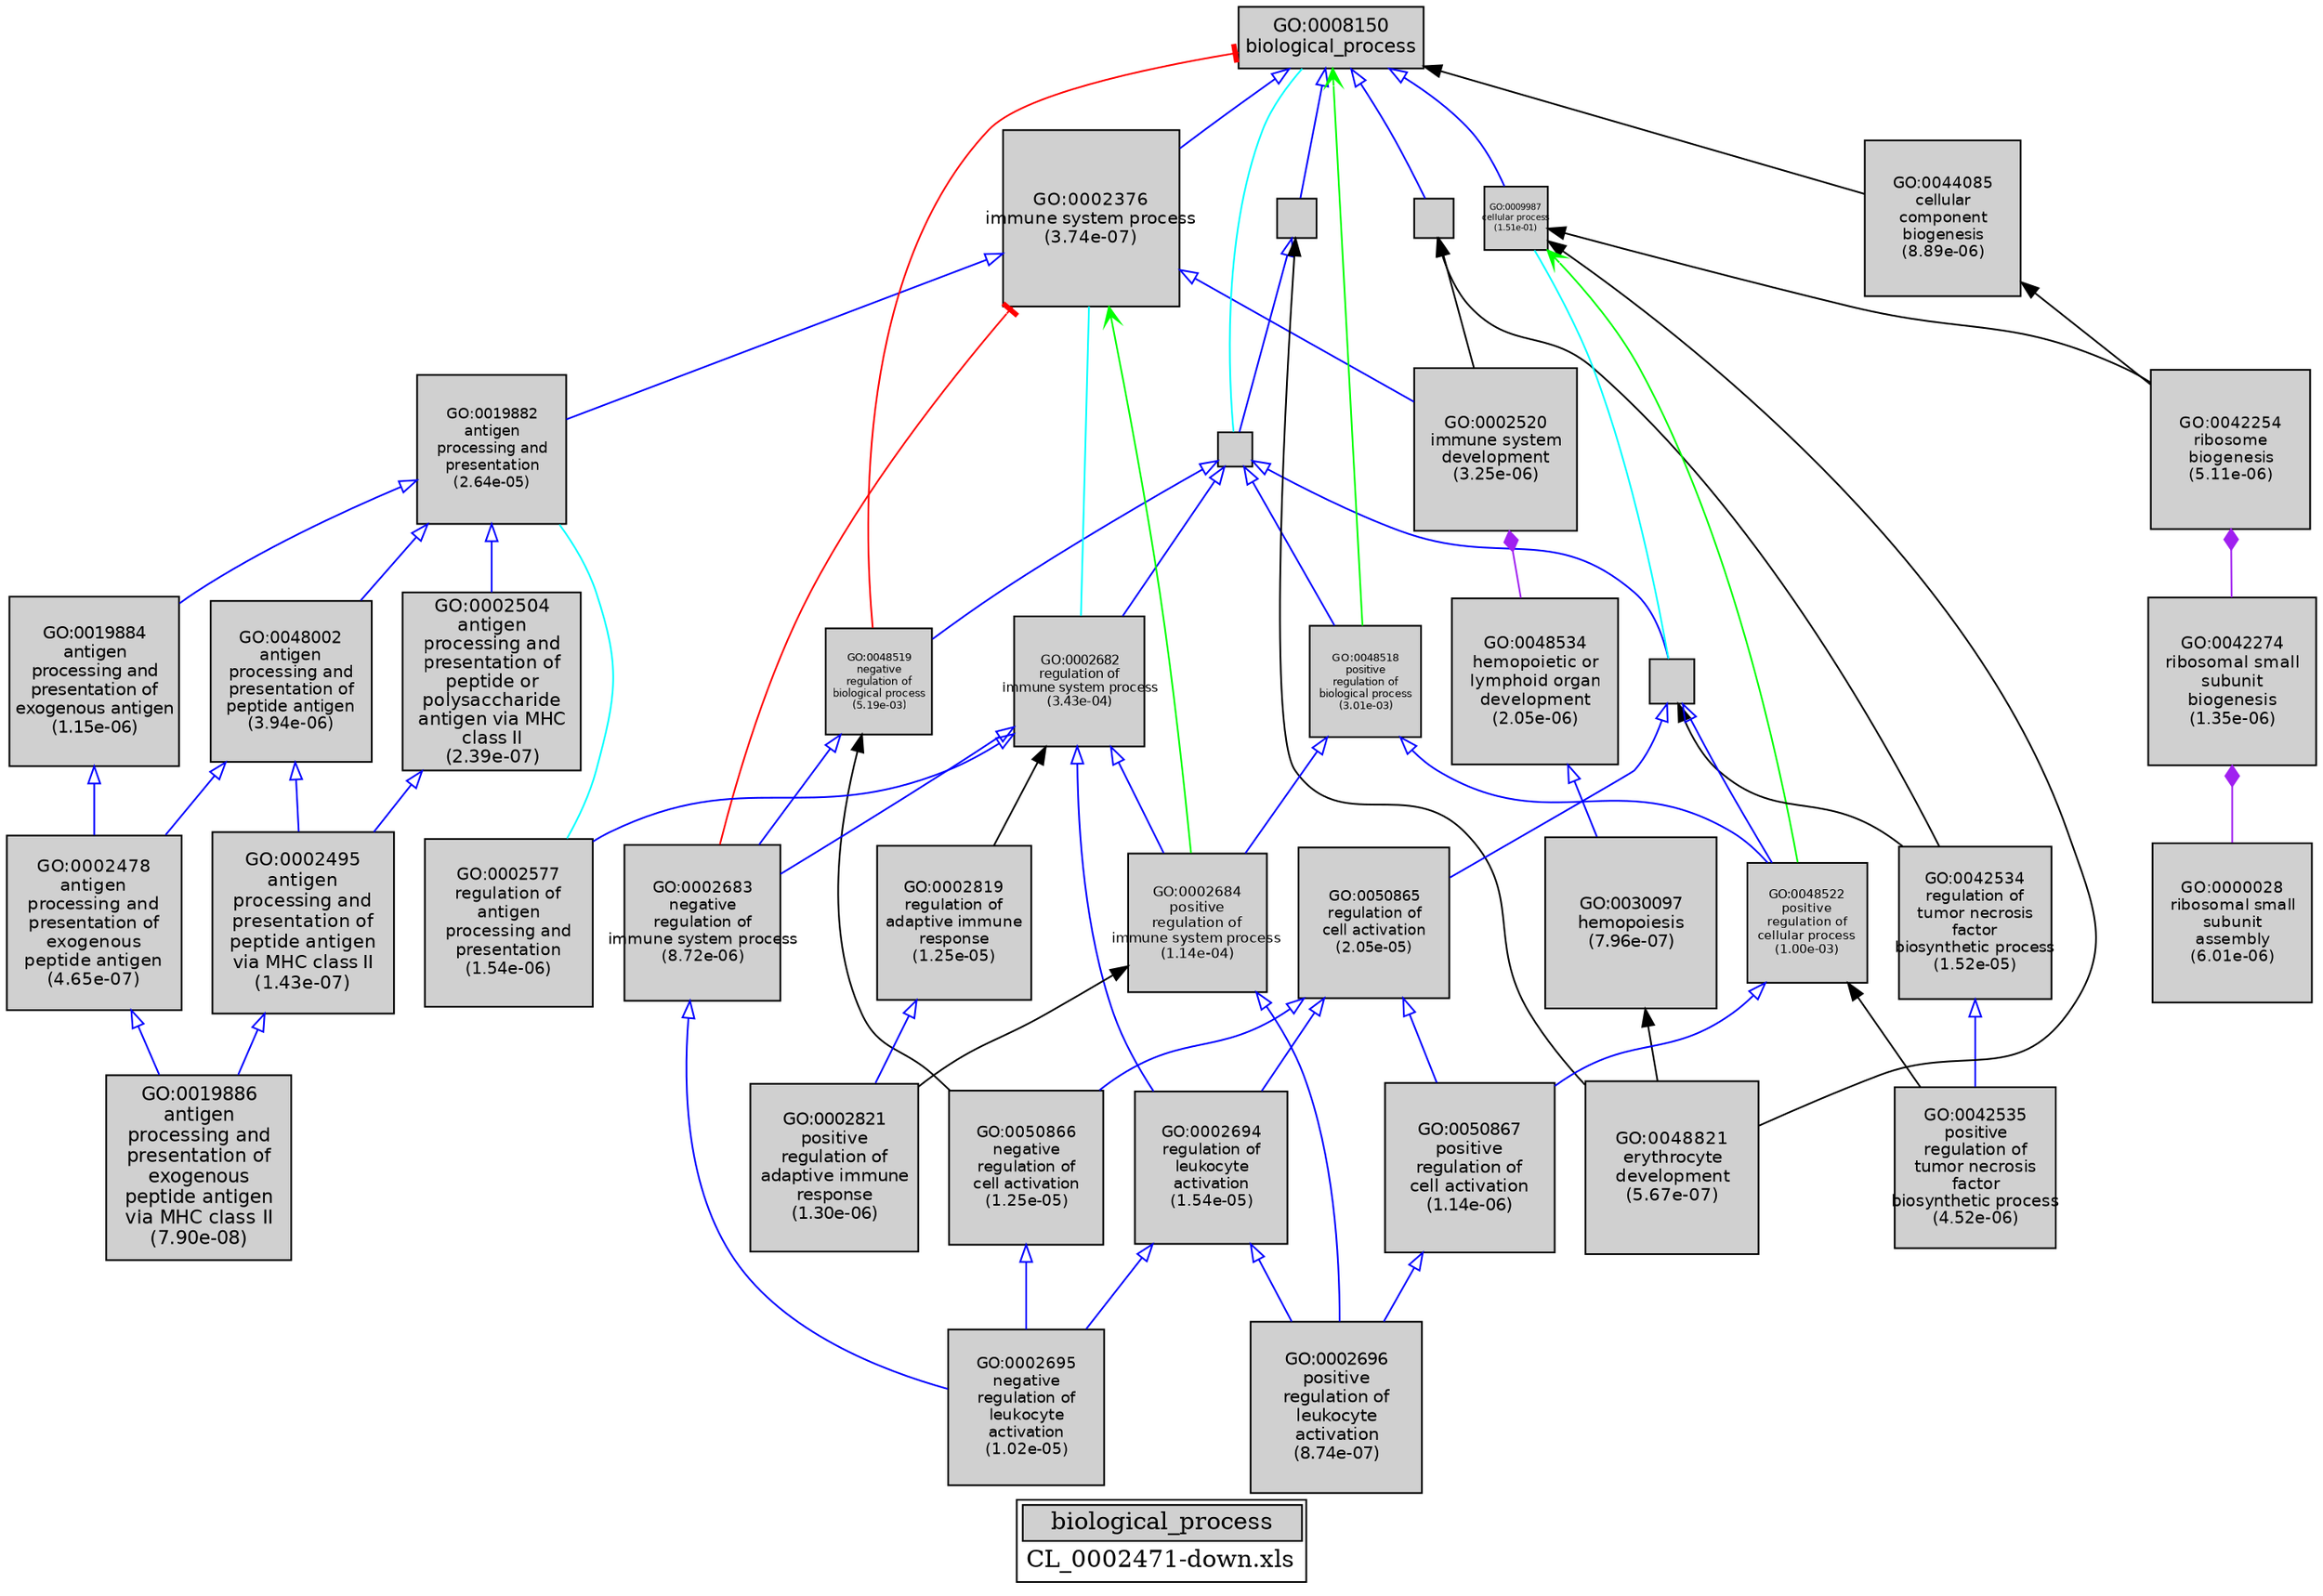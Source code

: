digraph "biological_process" {
graph [ bgcolor = "#FFFFFF", label = <<TABLE COLOR="black" BGCOLOR="white"><TR><TD COLSPAN="2" BGCOLOR="#D0D0D0"><FONT COLOR="black">biological_process</FONT></TD></TR><TR><TD BORDER="0">CL_0002471-down.xls</TD></TR></TABLE>> ];
node [ fontname = "Helvetica" ];

subgraph "nodes" {

node [ style = "filled", fixedsize = "true", width = 1, shape = "box", fontsize = 9, fillcolor = "#D0D0D0", fontcolor = "black", color = "black" ];

"GO:0048534" [ URL = "#GO:0048534", label = <<TABLE BORDER="0"><TR><TD>GO:0048534<BR/>hemopoietic or<BR/>lymphoid organ<BR/>development<BR/>(2.05e-06)</TD></TR></TABLE>>, width = 1.34313252562, shape = "box", fontsize = 9.67055418447, height = 1.34313252562 ];
"GO:0050789" [ URL = "#GO:0050789", label = "", width = 0.278489429234, shape = "box", height = 0.278489429234 ];
"GO:0042254" [ URL = "#GO:0042254", label = <<TABLE BORDER="0"><TR><TD>GO:0042254<BR/>ribosome<BR/>biogenesis<BR/>(5.11e-06)</TD></TR></TABLE>>, width = 1.29568817013, shape = "box", fontsize = 9.32895482491, height = 1.29568817013 ];
"GO:0048519" [ URL = "#GO:0048519", label = <<TABLE BORDER="0"><TR><TD>GO:0048519<BR/>negative<BR/>regulation of<BR/>biological process<BR/>(5.19e-03)</TD></TR></TABLE>>, width = 0.854715958603, shape = "box", fontsize = 6.15395490194, height = 0.854715958603 ];
"GO:0019884" [ URL = "#GO:0019884", label = <<TABLE BORDER="0"><TR><TD>GO:0019884<BR/>antigen<BR/>processing and<BR/>presentation of<BR/>exogenous antigen<BR/>(1.15e-06)</TD></TR></TABLE>>, width = 1.37236466083, shape = "box", fontsize = 9.881025558, height = 1.37236466083 ];
"GO:0042534" [ URL = "#GO:0042534", label = <<TABLE BORDER="0"><TR><TD>GO:0042534<BR/>regulation of<BR/>tumor necrosis<BR/>factor<BR/>biosynthetic process<BR/>(1.52e-05)</TD></TR></TABLE>>, width = 1.23688336711, shape = "box", fontsize = 8.90556024318, height = 1.23688336711 ];
"GO:0000028" [ URL = "#GO:0000028", label = <<TABLE BORDER="0"><TR><TD>GO:0000028<BR/>ribosomal small<BR/>subunit<BR/>assembly<BR/>(6.01e-06)</TD></TR></TABLE>>, width = 1.28711538065, shape = "box", fontsize = 9.26723074067, height = 1.28711538065 ];
"GO:0002695" [ URL = "#GO:0002695", label = <<TABLE BORDER="0"><TR><TD>GO:0002695<BR/>negative<BR/>regulation of<BR/>leukocyte<BR/>activation<BR/>(1.02e-05)</TD></TR></TABLE>>, width = 1.25855808038, shape = "box", fontsize = 9.06161817873, height = 1.25855808038 ];
"GO:0032501" [ URL = "#GO:0032501", label = "", width = 0.316020510907, shape = "box", height = 0.316020510907 ];
"GO:0019882" [ URL = "#GO:0019882", label = <<TABLE BORDER="0"><TR><TD>GO:0019882<BR/>antigen<BR/>processing and<BR/>presentation<BR/>(2.64e-05)</TD></TR></TABLE>>, width = 1.20589052414, shape = "box", fontsize = 8.68241177381, height = 1.20589052414 ];
"GO:0002696" [ URL = "#GO:0002696", label = <<TABLE BORDER="0"><TR><TD>GO:0002696<BR/>positive<BR/>regulation of<BR/>leukocyte<BR/>activation<BR/>(8.74e-07)</TD></TR></TABLE>>, width = 1.3859329366, shape = "box", fontsize = 9.9787171435, height = 1.3859329366 ];
"GO:0002821" [ URL = "#GO:0002821", label = <<TABLE BORDER="0"><TR><TD>GO:0002821<BR/>positive<BR/>regulation of<BR/>adaptive immune<BR/>response<BR/>(1.30e-06)</TD></TR></TABLE>>, width = 1.366280987, shape = "box", fontsize = 9.83722310638, height = 1.366280987 ];
"GO:0002819" [ URL = "#GO:0002819", label = <<TABLE BORDER="0"><TR><TD>GO:0002819<BR/>regulation of<BR/>adaptive immune<BR/>response<BR/>(1.25e-05)</TD></TR></TABLE>>, width = 1.24742775493, shape = "box", fontsize = 8.98147983553, height = 1.24742775493 ];
"GO:0002376" [ URL = "#GO:0002376", label = <<TABLE BORDER="0"><TR><TD>GO:0002376<BR/>immune system process<BR/>(3.74e-07)</TD></TR></TABLE>>, width = 1.42727625192, shape = "box", fontsize = 10.2763890139, height = 1.42727625192 ];
"GO:0002495" [ URL = "#GO:0002495", label = <<TABLE BORDER="0"><TR><TD>GO:0002495<BR/>antigen<BR/>processing and<BR/>presentation of<BR/>peptide antigen<BR/>via MHC class II<BR/>(1.43e-07)</TD></TR></TABLE>>, width = 1.47266167966, shape = "box", fontsize = 10.6031640935, height = 1.47266167966 ];
"GO:0002478" [ URL = "#GO:0002478", label = <<TABLE BORDER="0"><TR><TD>GO:0002478<BR/>antigen<BR/>processing and<BR/>presentation of<BR/>exogenous<BR/>peptide antigen<BR/>(4.65e-07)</TD></TR></TABLE>>, width = 1.41676644508, shape = "box", fontsize = 10.2007184046, height = 1.41676644508 ];
"GO:0048002" [ URL = "#GO:0048002", label = <<TABLE BORDER="0"><TR><TD>GO:0048002<BR/>antigen<BR/>processing and<BR/>presentation of<BR/>peptide antigen<BR/>(3.94e-06)</TD></TR></TABLE>>, width = 1.30938484026, shape = "box", fontsize = 9.42757084986, height = 1.30938484026 ];
"GO:0065007" [ URL = "#GO:0065007", label = "", width = 0.322465344507, shape = "box", height = 0.322465344507 ];
"GO:0009987" [ URL = "#GO:0009987", label = <<TABLE BORDER="0"><TR><TD>GO:0009987<BR/>cellular process<BR/>(1.51e-01)</TD></TR></TABLE>>, width = 0.518462666337, shape = "box", fontsize = 5.0, height = 0.518462666337 ];
"GO:0002520" [ URL = "#GO:0002520", label = <<TABLE BORDER="0"><TR><TD>GO:0002520<BR/>immune system<BR/>development<BR/>(3.25e-06)</TD></TR></TABLE>>, width = 1.31938303026, shape = "box", fontsize = 9.4995578179, height = 1.31938303026 ];
"GO:0030097" [ URL = "#GO:0030097", label = <<TABLE BORDER="0"><TR><TD>GO:0030097<BR/>hemopoiesis<BR/>(7.96e-07)</TD></TR></TABLE>>, width = 1.3905250595, shape = "box", fontsize = 10.0117804284, height = 1.3905250595 ];
"GO:0002682" [ URL = "#GO:0002682", label = <<TABLE BORDER="0"><TR><TD>GO:0002682<BR/>regulation of<BR/>immune system process<BR/>(3.43e-04)</TD></TR></TABLE>>, width = 1.0500634865, shape = "box", fontsize = 7.56045710281, height = 1.0500634865 ];
"GO:0002683" [ URL = "#GO:0002683", label = <<TABLE BORDER="0"><TR><TD>GO:0002683<BR/>negative<BR/>regulation of<BR/>immune system process<BR/>(8.72e-06)</TD></TR></TABLE>>, width = 1.26716301648, shape = "box", fontsize = 9.12357371865, height = 1.26716301648 ];
"GO:0002684" [ URL = "#GO:0002684", label = <<TABLE BORDER="0"><TR><TD>GO:0002684<BR/>positive<BR/>regulation of<BR/>immune system process<BR/>(1.14e-04)</TD></TR></TABLE>>, width = 1.11948320472, shape = "box", fontsize = 8.06027907396, height = 1.11948320472 ];
"GO:0048518" [ URL = "#GO:0048518", label = <<TABLE BORDER="0"><TR><TD>GO:0048518<BR/>positive<BR/>regulation of<BR/>biological process<BR/>(3.01e-03)</TD></TR></TABLE>>, width = 0.89747003823, shape = "box", fontsize = 6.46178427526, height = 0.89747003823 ];
"GO:0042535" [ URL = "#GO:0042535", label = <<TABLE BORDER="0"><TR><TD>GO:0042535<BR/>positive<BR/>regulation of<BR/>tumor necrosis<BR/>factor<BR/>biosynthetic process<BR/>(4.52e-06)</TD></TR></TABLE>>, width = 1.30221860344, shape = "box", fontsize = 9.37597394474, height = 1.30221860344 ];
"GO:0042274" [ URL = "#GO:0042274", label = <<TABLE BORDER="0"><TR><TD>GO:0042274<BR/>ribosomal small<BR/>subunit<BR/>biogenesis<BR/>(1.35e-06)</TD></TR></TABLE>>, width = 1.3644530729, shape = "box", fontsize = 9.82406212485, height = 1.3644530729 ];
"GO:0002694" [ URL = "#GO:0002694", label = <<TABLE BORDER="0"><TR><TD>GO:0002694<BR/>regulation of<BR/>leukocyte<BR/>activation<BR/>(1.54e-05)</TD></TR></TABLE>>, width = 1.23605188726, shape = "box", fontsize = 8.89957358825, height = 1.23605188726 ];
"GO:0050865" [ URL = "#GO:0050865", label = <<TABLE BORDER="0"><TR><TD>GO:0050865<BR/>regulation of<BR/>cell activation<BR/>(2.05e-05)</TD></TR></TABLE>>, width = 1.22005229708, shape = "box", fontsize = 8.784376539, height = 1.22005229708 ];
"GO:0050866" [ URL = "#GO:0050866", label = <<TABLE BORDER="0"><TR><TD>GO:0050866<BR/>negative<BR/>regulation of<BR/>cell activation<BR/>(1.25e-05)</TD></TR></TABLE>>, width = 1.24742775493, shape = "box", fontsize = 8.98147983553, height = 1.24742775493 ];
"GO:0048821" [ URL = "#GO:0048821", label = <<TABLE BORDER="0"><TR><TD>GO:0048821<BR/>erythrocyte<BR/>development<BR/>(5.67e-07)</TD></TR></TABLE>>, width = 1.40714275546, shape = "box", fontsize = 10.1314278393, height = 1.40714275546 ];
"GO:0050867" [ URL = "#GO:0050867", label = <<TABLE BORDER="0"><TR><TD>GO:0050867<BR/>positive<BR/>regulation of<BR/>cell activation<BR/>(1.14e-06)</TD></TR></TABLE>>, width = 1.37254509451, shape = "box", fontsize = 9.88232468046, height = 1.37254509451 ];
"GO:0002577" [ URL = "#GO:0002577", label = <<TABLE BORDER="0"><TR><TD>GO:0002577<BR/>regulation of<BR/>antigen<BR/>processing and<BR/>presentation<BR/>(1.54e-06)</TD></TR></TABLE>>, width = 1.35753211979, shape = "box", fontsize = 9.77423126247, height = 1.35753211979 ];
"GO:0044085" [ URL = "#GO:0044085", label = <<TABLE BORDER="0"><TR><TD>GO:0044085<BR/>cellular<BR/>component<BR/>biogenesis<BR/>(8.89e-06)</TD></TR></TABLE>>, width = 1.2661117979, shape = "box", fontsize = 9.11600494491, height = 1.2661117979 ];
"GO:0008150" [ URL = "#GO:0008150", label = <<TABLE BORDER="0"><TR><TD>GO:0008150<BR/>biological_process</TD></TR></TABLE>>, width = 1.5, shape = "box", fontsize = 10.8 ];
"GO:0050794" [ URL = "#GO:0050794", label = "", width = 0.355955413077, shape = "box", height = 0.355955413077 ];
"GO:0002504" [ URL = "#GO:0002504", label = <<TABLE BORDER="0"><TR><TD>GO:0002504<BR/>antigen<BR/>processing and<BR/>presentation of<BR/>peptide or<BR/>polysaccharide<BR/>antigen via MHC<BR/>class II<BR/>(2.39e-07)</TD></TR></TABLE>>, width = 1.44851103765, shape = "box", fontsize = 10.4292794711, height = 1.44851103765 ];
"GO:0019886" [ URL = "#GO:0019886", label = <<TABLE BORDER="0"><TR><TD>GO:0019886<BR/>antigen<BR/>processing and<BR/>presentation of<BR/>exogenous<BR/>peptide antigen<BR/>via MHC class II<BR/>(7.90e-08)</TD></TR></TABLE>>, width = 1.5, shape = "box", fontsize = 10.8, height = 1.5 ];
"GO:0048522" [ URL = "#GO:0048522", label = <<TABLE BORDER="0"><TR><TD>GO:0048522<BR/>positive<BR/>regulation of<BR/>cellular process<BR/>(1.00e-03)</TD></TR></TABLE>>, width = 0.977579873958, shape = "box", fontsize = 7.0385750925, height = 0.977579873958 ];
}
subgraph "edges" {


edge [ dir = "back", weight = 1 ];
subgraph "regulates" {


edge [ color = "cyan", arrowtail = "none" ];
subgraph "positive" {


edge [ color = "green", arrowtail = "vee" ];
"GO:0009987" -> "GO:0048522";
"GO:0002376" -> "GO:0002684";
"GO:0008150" -> "GO:0048518";
}
subgraph "negative" {


edge [ color = "red", arrowtail = "tee" ];
"GO:0008150" -> "GO:0048519";
"GO:0002376" -> "GO:0002683";
}
"GO:0002376" -> "GO:0002682";
"GO:0019882" -> "GO:0002577";
"GO:0009987" -> "GO:0050794";
"GO:0008150" -> "GO:0050789";
}
subgraph "part_of" {


edge [ color = "purple", arrowtail = "diamond", weight = 2.5 ];
"GO:0002520" -> "GO:0048534";
"GO:0042254" -> "GO:0042274";
"GO:0042274" -> "GO:0000028";
}
subgraph "is_a" {


edge [ color = "blue", arrowtail = "empty", weight = 5.0 ];
"GO:0019882" -> "GO:0019884";
"GO:0050865" -> "GO:0050867";
"GO:0002683" -> "GO:0002695";
"GO:0050867" -> "GO:0002696";
"GO:0050789" -> "GO:0048518";
"GO:0019882" -> "GO:0048002";
"GO:0002478" -> "GO:0019886";
"GO:0048518" -> "GO:0002684";
"GO:0048519" -> "GO:0002683";
"GO:0019882" -> "GO:0002504";
"GO:0002682" -> "GO:0002577";
"GO:0008150" -> "GO:0002376";
"GO:0050789" -> "GO:0002682";
"GO:0002376" -> "GO:0002520";
"GO:0048518" -> "GO:0048522";
"GO:0050794" -> "GO:0050865";
"GO:0002682" -> "GO:0002683";
"GO:0008150" -> "GO:0065007";
"GO:0002495" -> "GO:0019886";
"GO:0050866" -> "GO:0002695";
"GO:0002694" -> "GO:0002696";
"GO:0002504" -> "GO:0002495";
"GO:0050789" -> "GO:0048519";
"GO:0008150" -> "GO:0009987";
"GO:0048002" -> "GO:0002478";
"GO:0002376" -> "GO:0019882";
"GO:0050789" -> "GO:0050794";
"GO:0019884" -> "GO:0002478";
"GO:0042534" -> "GO:0042535";
"GO:0002682" -> "GO:0002684";
"GO:0048522" -> "GO:0050867";
"GO:0002819" -> "GO:0002821";
"GO:0008150" -> "GO:0032501";
"GO:0050794" -> "GO:0048522";
"GO:0002682" -> "GO:0002694";
"GO:0002684" -> "GO:0002696";
"GO:0050865" -> "GO:0050866";
"GO:0048002" -> "GO:0002495";
"GO:0002694" -> "GO:0002695";
"GO:0050865" -> "GO:0002694";
"GO:0048534" -> "GO:0030097";
"GO:0065007" -> "GO:0050789";
}
"GO:0048522" -> "GO:0042535";
"GO:0009987" -> "GO:0048821";
"GO:0050794" -> "GO:0042534";
"GO:0008150" -> "GO:0044085";
"GO:0032501" -> "GO:0002520";
"GO:0032501" -> "GO:0042534";
"GO:0002684" -> "GO:0002821";
"GO:0048519" -> "GO:0050866";
"GO:0030097" -> "GO:0048821";
"GO:0065007" -> "GO:0048821";
"GO:0002682" -> "GO:0002819";
"GO:0009987" -> "GO:0042254";
"GO:0044085" -> "GO:0042254";
}
}
